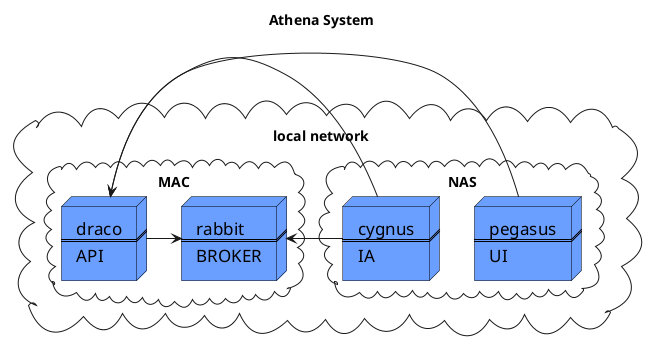 @startuml
skinparam node {
    FontColor          black
    AttributeFontColor black
    FontSize           17
    AttributeFontSize  15
    AttributeFontname  Droid Sans Mono
    BackgroundColor    #6A9EFF
    BorderColor        black
    ArrowColor         #222266
}
title "Athena System"

cloud "local network" {

  cloud "NAS" {
    node pegasus [
    pegasus
    ===
    UI
    ]

    node cygnus [
    cygnus
    ===
    IA
    ]
  }
  cloud "MAC" {
    node draco [
    draco
    ===
    API
    ]
    node rabbit [
    rabbit
    ===
    BROKER
    ]
  }
  pegasus -> draco
  draco -> rabbit
  cygnus -> rabbit
  cygnus -> draco
}

@enduml
